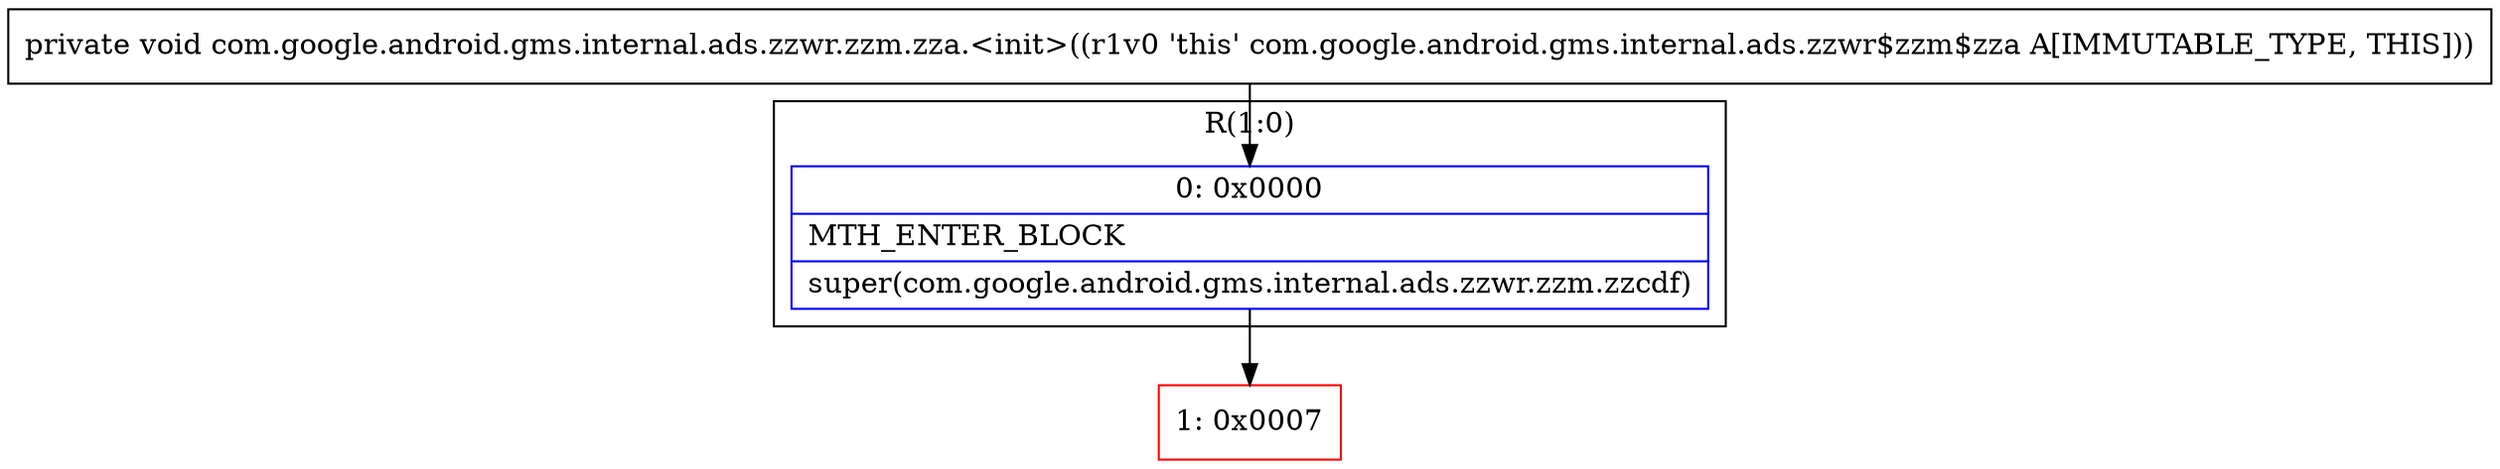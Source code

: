 digraph "CFG forcom.google.android.gms.internal.ads.zzwr.zzm.zza.\<init\>()V" {
subgraph cluster_Region_1581902946 {
label = "R(1:0)";
node [shape=record,color=blue];
Node_0 [shape=record,label="{0\:\ 0x0000|MTH_ENTER_BLOCK\l|super(com.google.android.gms.internal.ads.zzwr.zzm.zzcdf)\l}"];
}
Node_1 [shape=record,color=red,label="{1\:\ 0x0007}"];
MethodNode[shape=record,label="{private void com.google.android.gms.internal.ads.zzwr.zzm.zza.\<init\>((r1v0 'this' com.google.android.gms.internal.ads.zzwr$zzm$zza A[IMMUTABLE_TYPE, THIS])) }"];
MethodNode -> Node_0;
Node_0 -> Node_1;
}

